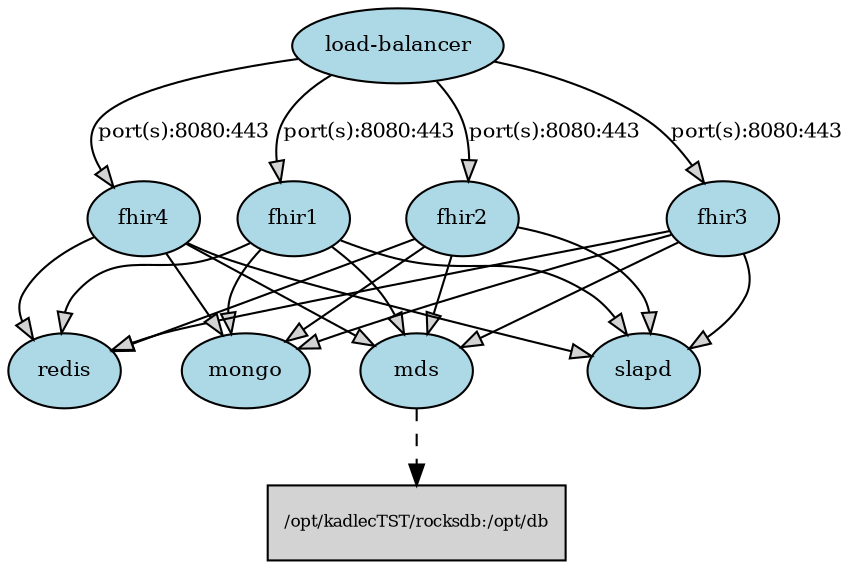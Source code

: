 
//
// Create a PNG file from the output using:
//
//     dot -Tpng -o compose.png < compose.dot
//


digraph {
	fhir1	 [fillcolor=lightblue,
		fontsize=10,
		style=filled];
	slapd	 [fillcolor=lightblue,
		fontsize=10,
		style=filled];
	fhir1 -> slapd	 [fillcolor=lightgray,
		fontsize=10,
		style=filled];
	redis	 [fillcolor=lightblue,
		fontsize=10,
		style=filled];
	fhir1 -> redis	 [fillcolor=lightgray,
		fontsize=10,
		style=filled];
	mongo	 [fillcolor=lightblue,
		fontsize=10,
		style=filled];
	fhir1 -> mongo	 [fillcolor=lightgray,
		fontsize=10,
		style=filled];
	mds	 [fillcolor=lightblue,
		fontsize=10,
		style=filled];
	fhir1 -> mds	 [fillcolor=lightgray,
		fontsize=10,
		style=filled];
	"/opt/kadlecTST/rocksdb:/opt/db"	 [fillcolor=lightgrey,
		fontsize=8,
		shape=box,
		style=filled];
	mds -> "/opt/kadlecTST/rocksdb:/opt/db"	 [style=dashed];
	fhir2	 [fillcolor=lightblue,
		fontsize=10,
		style=filled];
	fhir2 -> slapd	 [fillcolor=lightgray,
		fontsize=10,
		style=filled];
	fhir2 -> redis	 [fillcolor=lightgray,
		fontsize=10,
		style=filled];
	fhir2 -> mongo	 [fillcolor=lightgray,
		fontsize=10,
		style=filled];
	fhir2 -> mds	 [fillcolor=lightgray,
		fontsize=10,
		style=filled];
	fhir3	 [fillcolor=lightblue,
		fontsize=10,
		style=filled];
	fhir3 -> slapd	 [fillcolor=lightgray,
		fontsize=10,
		style=filled];
	fhir3 -> redis	 [fillcolor=lightgray,
		fontsize=10,
		style=filled];
	fhir3 -> mongo	 [fillcolor=lightgray,
		fontsize=10,
		style=filled];
	fhir3 -> mds	 [fillcolor=lightgray,
		fontsize=10,
		style=filled];
	fhir4	 [fillcolor=lightblue,
		fontsize=10,
		style=filled];
	fhir4 -> slapd	 [fillcolor=lightgray,
		fontsize=10,
		style=filled];
	fhir4 -> redis	 [fillcolor=lightgray,
		fontsize=10,
		style=filled];
	fhir4 -> mongo	 [fillcolor=lightgray,
		fontsize=10,
		style=filled];
	fhir4 -> mds	 [fillcolor=lightgray,
		fontsize=10,
		style=filled];
	"load-balancer"	 [fillcolor=lightblue,
		fontsize=10,
		style=filled];
	"load-balancer" -> fhir1	 [fillcolor=lightgray,
		fontsize=10,
		label="port(s):8080:443",
		style=filled];
	"load-balancer" -> fhir2	 [fillcolor=lightgray,
		fontsize=10,
		label="port(s):8080:443",
		style=filled];
	"load-balancer" -> fhir3	 [fillcolor=lightgray,
		fontsize=10,
		label="port(s):8080:443",
		style=filled];
	"load-balancer" -> fhir4	 [fillcolor=lightgray,
		fontsize=10,
		label="port(s):8080:443",
		style=filled];
}

